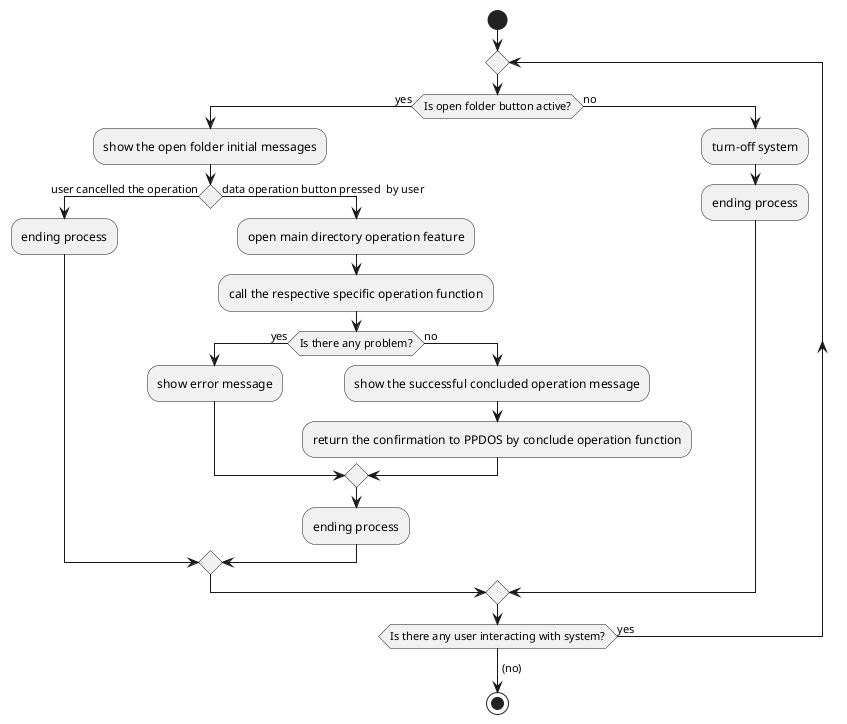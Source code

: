 @startuml
start
repeat
if (Is open folder button active?) then (yes)
    :show the open folder initial messages;
    if () then (user cancelled the operation)
        :ending process;
    else (data operation button pressed  by user)
        :open main directory operation feature;
        :call the respective specific operation function;
        if (Is there any problem?) then (yes)
            :show error message;
        else (no)
            :show the successful concluded operation message;
            :return the confirmation to PPDOS by conclude operation function;
        endif
        :ending process;
    endif
else (no)
    :turn-off system;
    :ending process;
endif
repeat while(Is there any user interacting with system?) is (yes)
->(no);
stop
@enduml